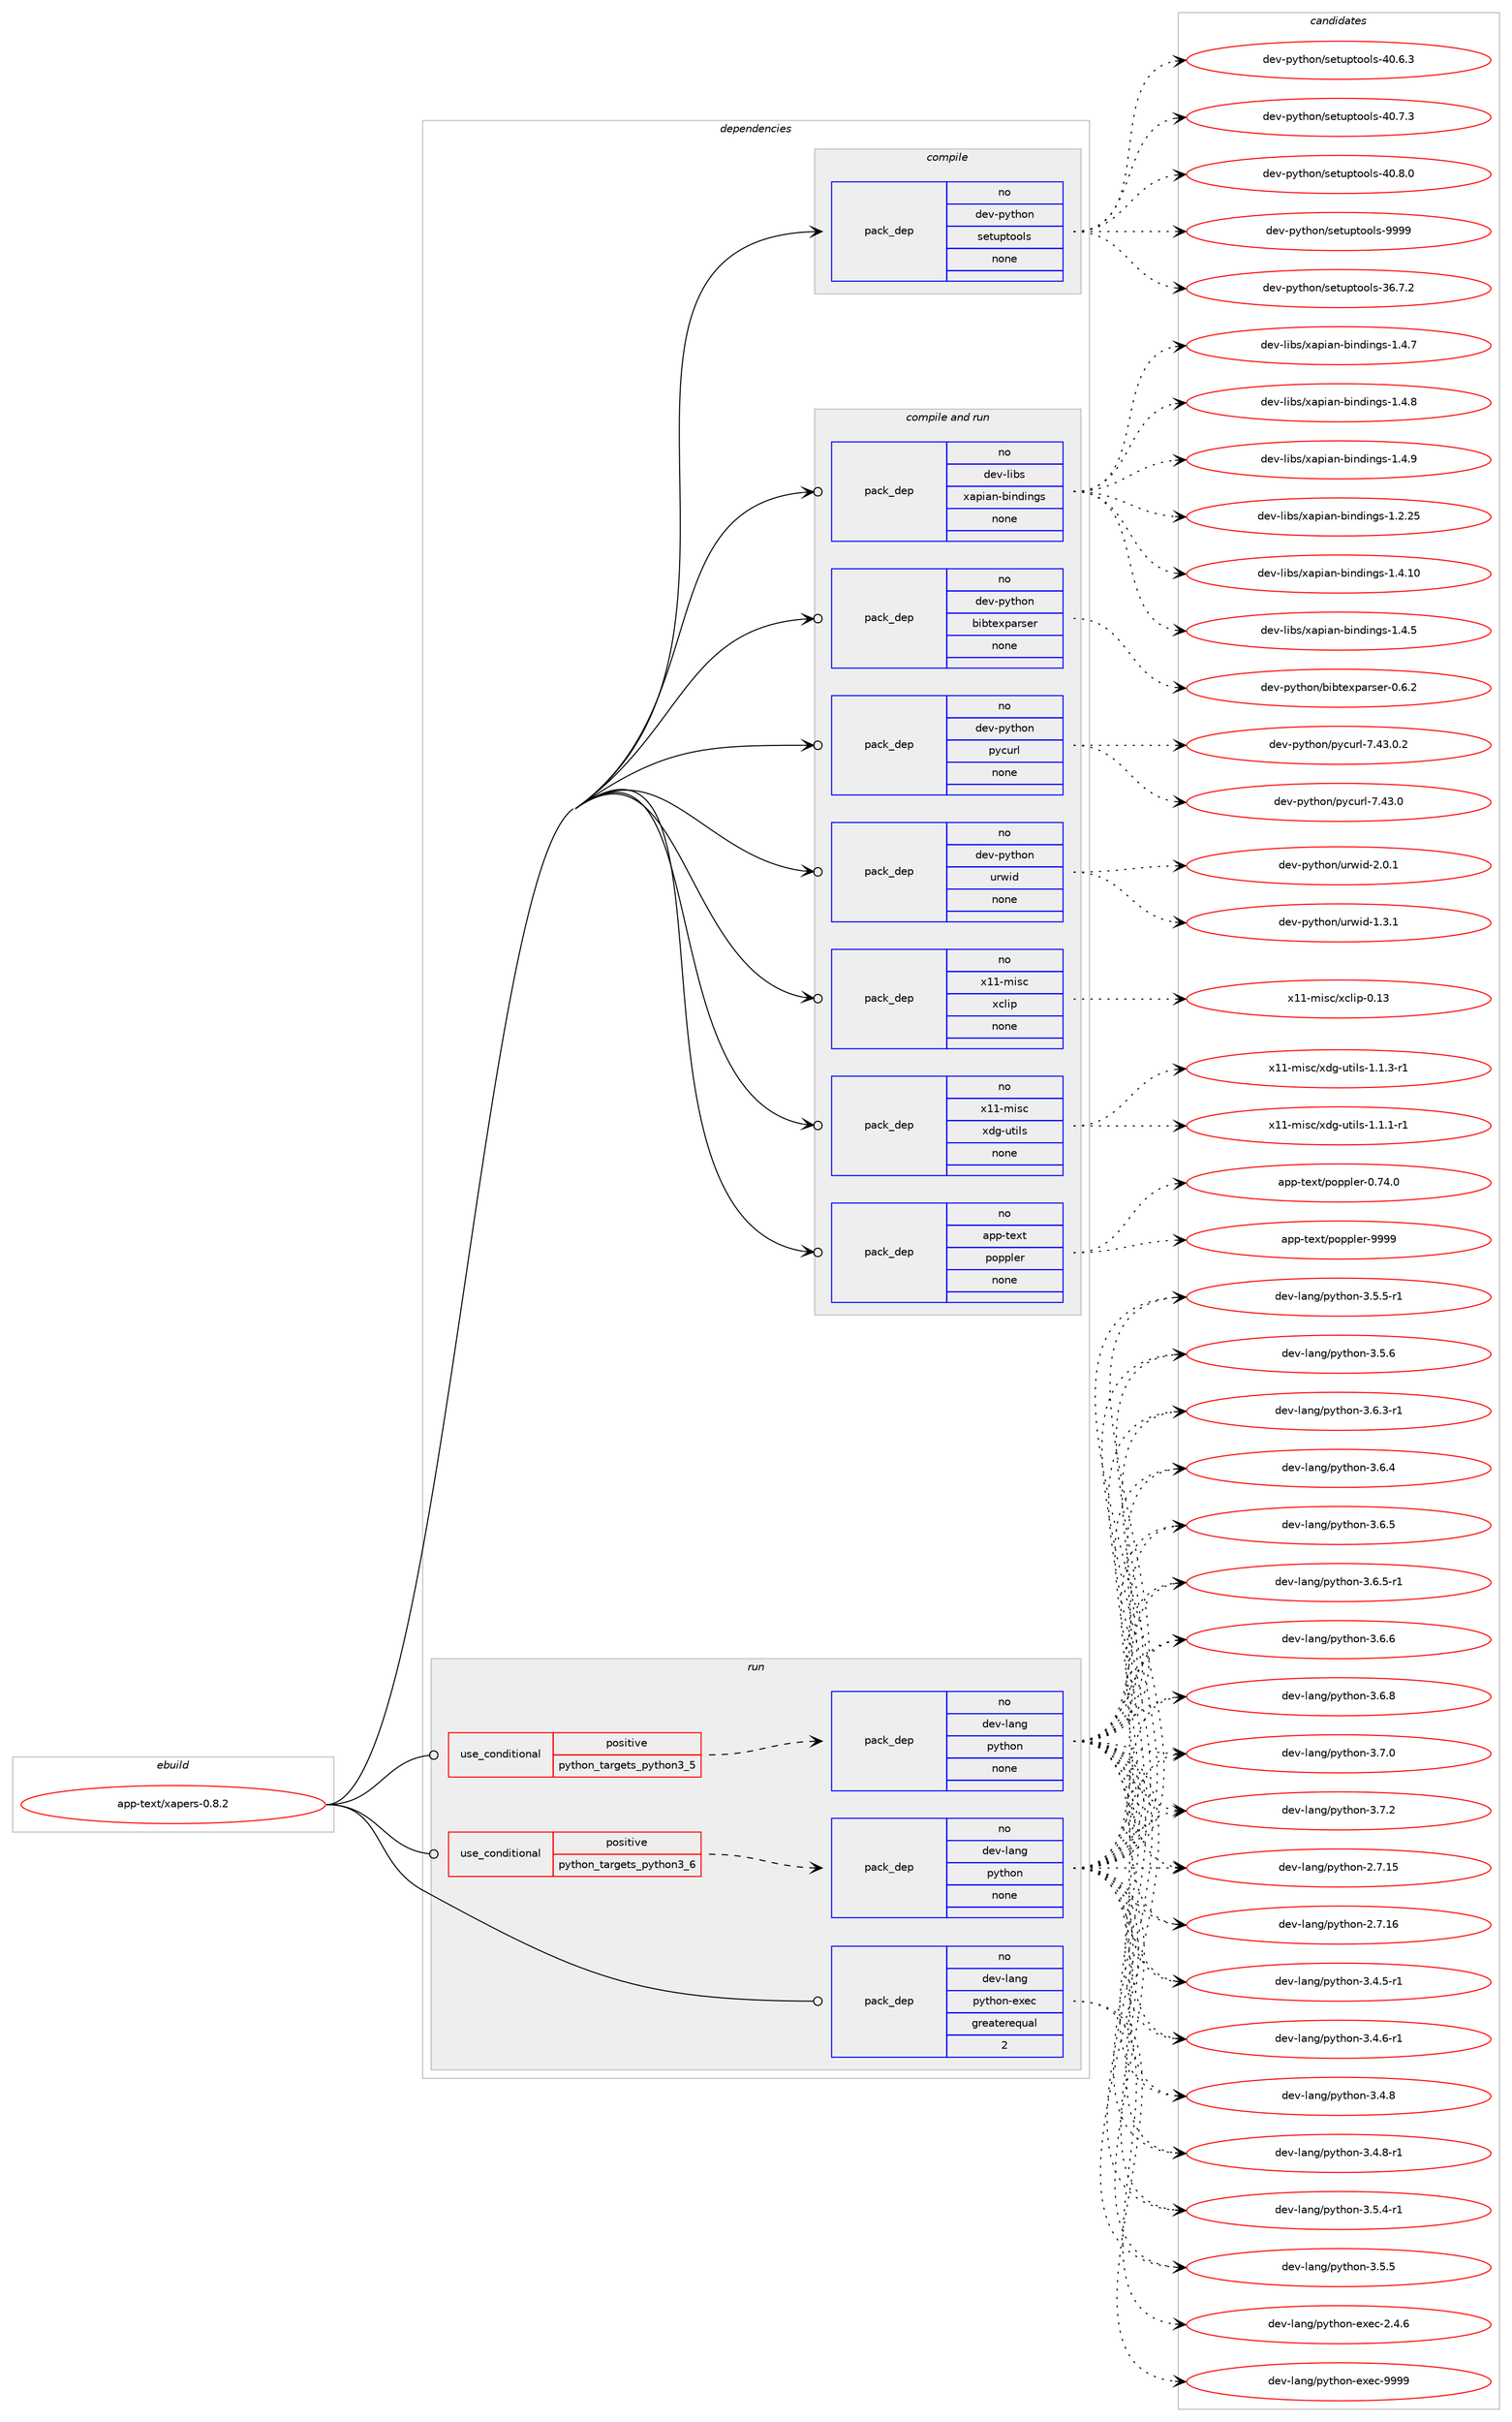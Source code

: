 digraph prolog {

# *************
# Graph options
# *************

newrank=true;
concentrate=true;
compound=true;
graph [rankdir=LR,fontname=Helvetica,fontsize=10,ranksep=1.5];#, ranksep=2.5, nodesep=0.2];
edge  [arrowhead=vee];
node  [fontname=Helvetica,fontsize=10];

# **********
# The ebuild
# **********

subgraph cluster_leftcol {
color=gray;
rank=same;
label=<<i>ebuild</i>>;
id [label="app-text/xapers-0.8.2", color=red, width=4, href="../app-text/xapers-0.8.2.svg"];
}

# ****************
# The dependencies
# ****************

subgraph cluster_midcol {
color=gray;
label=<<i>dependencies</i>>;
subgraph cluster_compile {
fillcolor="#eeeeee";
style=filled;
label=<<i>compile</i>>;
subgraph pack936484 {
dependency1313353 [label=<<TABLE BORDER="0" CELLBORDER="1" CELLSPACING="0" CELLPADDING="4" WIDTH="220"><TR><TD ROWSPAN="6" CELLPADDING="30">pack_dep</TD></TR><TR><TD WIDTH="110">no</TD></TR><TR><TD>dev-python</TD></TR><TR><TD>setuptools</TD></TR><TR><TD>none</TD></TR><TR><TD></TD></TR></TABLE>>, shape=none, color=blue];
}
id:e -> dependency1313353:w [weight=20,style="solid",arrowhead="vee"];
}
subgraph cluster_compileandrun {
fillcolor="#eeeeee";
style=filled;
label=<<i>compile and run</i>>;
subgraph pack936485 {
dependency1313354 [label=<<TABLE BORDER="0" CELLBORDER="1" CELLSPACING="0" CELLPADDING="4" WIDTH="220"><TR><TD ROWSPAN="6" CELLPADDING="30">pack_dep</TD></TR><TR><TD WIDTH="110">no</TD></TR><TR><TD>app-text</TD></TR><TR><TD>poppler</TD></TR><TR><TD>none</TD></TR><TR><TD></TD></TR></TABLE>>, shape=none, color=blue];
}
id:e -> dependency1313354:w [weight=20,style="solid",arrowhead="odotvee"];
subgraph pack936486 {
dependency1313355 [label=<<TABLE BORDER="0" CELLBORDER="1" CELLSPACING="0" CELLPADDING="4" WIDTH="220"><TR><TD ROWSPAN="6" CELLPADDING="30">pack_dep</TD></TR><TR><TD WIDTH="110">no</TD></TR><TR><TD>dev-libs</TD></TR><TR><TD>xapian-bindings</TD></TR><TR><TD>none</TD></TR><TR><TD></TD></TR></TABLE>>, shape=none, color=blue];
}
id:e -> dependency1313355:w [weight=20,style="solid",arrowhead="odotvee"];
subgraph pack936487 {
dependency1313356 [label=<<TABLE BORDER="0" CELLBORDER="1" CELLSPACING="0" CELLPADDING="4" WIDTH="220"><TR><TD ROWSPAN="6" CELLPADDING="30">pack_dep</TD></TR><TR><TD WIDTH="110">no</TD></TR><TR><TD>dev-python</TD></TR><TR><TD>bibtexparser</TD></TR><TR><TD>none</TD></TR><TR><TD></TD></TR></TABLE>>, shape=none, color=blue];
}
id:e -> dependency1313356:w [weight=20,style="solid",arrowhead="odotvee"];
subgraph pack936488 {
dependency1313357 [label=<<TABLE BORDER="0" CELLBORDER="1" CELLSPACING="0" CELLPADDING="4" WIDTH="220"><TR><TD ROWSPAN="6" CELLPADDING="30">pack_dep</TD></TR><TR><TD WIDTH="110">no</TD></TR><TR><TD>dev-python</TD></TR><TR><TD>pycurl</TD></TR><TR><TD>none</TD></TR><TR><TD></TD></TR></TABLE>>, shape=none, color=blue];
}
id:e -> dependency1313357:w [weight=20,style="solid",arrowhead="odotvee"];
subgraph pack936489 {
dependency1313358 [label=<<TABLE BORDER="0" CELLBORDER="1" CELLSPACING="0" CELLPADDING="4" WIDTH="220"><TR><TD ROWSPAN="6" CELLPADDING="30">pack_dep</TD></TR><TR><TD WIDTH="110">no</TD></TR><TR><TD>dev-python</TD></TR><TR><TD>urwid</TD></TR><TR><TD>none</TD></TR><TR><TD></TD></TR></TABLE>>, shape=none, color=blue];
}
id:e -> dependency1313358:w [weight=20,style="solid",arrowhead="odotvee"];
subgraph pack936490 {
dependency1313359 [label=<<TABLE BORDER="0" CELLBORDER="1" CELLSPACING="0" CELLPADDING="4" WIDTH="220"><TR><TD ROWSPAN="6" CELLPADDING="30">pack_dep</TD></TR><TR><TD WIDTH="110">no</TD></TR><TR><TD>x11-misc</TD></TR><TR><TD>xclip</TD></TR><TR><TD>none</TD></TR><TR><TD></TD></TR></TABLE>>, shape=none, color=blue];
}
id:e -> dependency1313359:w [weight=20,style="solid",arrowhead="odotvee"];
subgraph pack936491 {
dependency1313360 [label=<<TABLE BORDER="0" CELLBORDER="1" CELLSPACING="0" CELLPADDING="4" WIDTH="220"><TR><TD ROWSPAN="6" CELLPADDING="30">pack_dep</TD></TR><TR><TD WIDTH="110">no</TD></TR><TR><TD>x11-misc</TD></TR><TR><TD>xdg-utils</TD></TR><TR><TD>none</TD></TR><TR><TD></TD></TR></TABLE>>, shape=none, color=blue];
}
id:e -> dependency1313360:w [weight=20,style="solid",arrowhead="odotvee"];
}
subgraph cluster_run {
fillcolor="#eeeeee";
style=filled;
label=<<i>run</i>>;
subgraph cond356299 {
dependency1313361 [label=<<TABLE BORDER="0" CELLBORDER="1" CELLSPACING="0" CELLPADDING="4"><TR><TD ROWSPAN="3" CELLPADDING="10">use_conditional</TD></TR><TR><TD>positive</TD></TR><TR><TD>python_targets_python3_5</TD></TR></TABLE>>, shape=none, color=red];
subgraph pack936492 {
dependency1313362 [label=<<TABLE BORDER="0" CELLBORDER="1" CELLSPACING="0" CELLPADDING="4" WIDTH="220"><TR><TD ROWSPAN="6" CELLPADDING="30">pack_dep</TD></TR><TR><TD WIDTH="110">no</TD></TR><TR><TD>dev-lang</TD></TR><TR><TD>python</TD></TR><TR><TD>none</TD></TR><TR><TD></TD></TR></TABLE>>, shape=none, color=blue];
}
dependency1313361:e -> dependency1313362:w [weight=20,style="dashed",arrowhead="vee"];
}
id:e -> dependency1313361:w [weight=20,style="solid",arrowhead="odot"];
subgraph cond356300 {
dependency1313363 [label=<<TABLE BORDER="0" CELLBORDER="1" CELLSPACING="0" CELLPADDING="4"><TR><TD ROWSPAN="3" CELLPADDING="10">use_conditional</TD></TR><TR><TD>positive</TD></TR><TR><TD>python_targets_python3_6</TD></TR></TABLE>>, shape=none, color=red];
subgraph pack936493 {
dependency1313364 [label=<<TABLE BORDER="0" CELLBORDER="1" CELLSPACING="0" CELLPADDING="4" WIDTH="220"><TR><TD ROWSPAN="6" CELLPADDING="30">pack_dep</TD></TR><TR><TD WIDTH="110">no</TD></TR><TR><TD>dev-lang</TD></TR><TR><TD>python</TD></TR><TR><TD>none</TD></TR><TR><TD></TD></TR></TABLE>>, shape=none, color=blue];
}
dependency1313363:e -> dependency1313364:w [weight=20,style="dashed",arrowhead="vee"];
}
id:e -> dependency1313363:w [weight=20,style="solid",arrowhead="odot"];
subgraph pack936494 {
dependency1313365 [label=<<TABLE BORDER="0" CELLBORDER="1" CELLSPACING="0" CELLPADDING="4" WIDTH="220"><TR><TD ROWSPAN="6" CELLPADDING="30">pack_dep</TD></TR><TR><TD WIDTH="110">no</TD></TR><TR><TD>dev-lang</TD></TR><TR><TD>python-exec</TD></TR><TR><TD>greaterequal</TD></TR><TR><TD>2</TD></TR></TABLE>>, shape=none, color=blue];
}
id:e -> dependency1313365:w [weight=20,style="solid",arrowhead="odot"];
}
}

# **************
# The candidates
# **************

subgraph cluster_choices {
rank=same;
color=gray;
label=<<i>candidates</i>>;

subgraph choice936484 {
color=black;
nodesep=1;
choice100101118451121211161041111104711510111611711211611111110811545515446554650 [label="dev-python/setuptools-36.7.2", color=red, width=4,href="../dev-python/setuptools-36.7.2.svg"];
choice100101118451121211161041111104711510111611711211611111110811545524846544651 [label="dev-python/setuptools-40.6.3", color=red, width=4,href="../dev-python/setuptools-40.6.3.svg"];
choice100101118451121211161041111104711510111611711211611111110811545524846554651 [label="dev-python/setuptools-40.7.3", color=red, width=4,href="../dev-python/setuptools-40.7.3.svg"];
choice100101118451121211161041111104711510111611711211611111110811545524846564648 [label="dev-python/setuptools-40.8.0", color=red, width=4,href="../dev-python/setuptools-40.8.0.svg"];
choice10010111845112121116104111110471151011161171121161111111081154557575757 [label="dev-python/setuptools-9999", color=red, width=4,href="../dev-python/setuptools-9999.svg"];
dependency1313353:e -> choice100101118451121211161041111104711510111611711211611111110811545515446554650:w [style=dotted,weight="100"];
dependency1313353:e -> choice100101118451121211161041111104711510111611711211611111110811545524846544651:w [style=dotted,weight="100"];
dependency1313353:e -> choice100101118451121211161041111104711510111611711211611111110811545524846554651:w [style=dotted,weight="100"];
dependency1313353:e -> choice100101118451121211161041111104711510111611711211611111110811545524846564648:w [style=dotted,weight="100"];
dependency1313353:e -> choice10010111845112121116104111110471151011161171121161111111081154557575757:w [style=dotted,weight="100"];
}
subgraph choice936485 {
color=black;
nodesep=1;
choice97112112451161011201164711211111211210810111445484655524648 [label="app-text/poppler-0.74.0", color=red, width=4,href="../app-text/poppler-0.74.0.svg"];
choice9711211245116101120116471121111121121081011144557575757 [label="app-text/poppler-9999", color=red, width=4,href="../app-text/poppler-9999.svg"];
dependency1313354:e -> choice97112112451161011201164711211111211210810111445484655524648:w [style=dotted,weight="100"];
dependency1313354:e -> choice9711211245116101120116471121111121121081011144557575757:w [style=dotted,weight="100"];
}
subgraph choice936486 {
color=black;
nodesep=1;
choice1001011184510810598115471209711210597110459810511010010511010311545494650465053 [label="dev-libs/xapian-bindings-1.2.25", color=red, width=4,href="../dev-libs/xapian-bindings-1.2.25.svg"];
choice1001011184510810598115471209711210597110459810511010010511010311545494652464948 [label="dev-libs/xapian-bindings-1.4.10", color=red, width=4,href="../dev-libs/xapian-bindings-1.4.10.svg"];
choice10010111845108105981154712097112105971104598105110100105110103115454946524653 [label="dev-libs/xapian-bindings-1.4.5", color=red, width=4,href="../dev-libs/xapian-bindings-1.4.5.svg"];
choice10010111845108105981154712097112105971104598105110100105110103115454946524655 [label="dev-libs/xapian-bindings-1.4.7", color=red, width=4,href="../dev-libs/xapian-bindings-1.4.7.svg"];
choice10010111845108105981154712097112105971104598105110100105110103115454946524656 [label="dev-libs/xapian-bindings-1.4.8", color=red, width=4,href="../dev-libs/xapian-bindings-1.4.8.svg"];
choice10010111845108105981154712097112105971104598105110100105110103115454946524657 [label="dev-libs/xapian-bindings-1.4.9", color=red, width=4,href="../dev-libs/xapian-bindings-1.4.9.svg"];
dependency1313355:e -> choice1001011184510810598115471209711210597110459810511010010511010311545494650465053:w [style=dotted,weight="100"];
dependency1313355:e -> choice1001011184510810598115471209711210597110459810511010010511010311545494652464948:w [style=dotted,weight="100"];
dependency1313355:e -> choice10010111845108105981154712097112105971104598105110100105110103115454946524653:w [style=dotted,weight="100"];
dependency1313355:e -> choice10010111845108105981154712097112105971104598105110100105110103115454946524655:w [style=dotted,weight="100"];
dependency1313355:e -> choice10010111845108105981154712097112105971104598105110100105110103115454946524656:w [style=dotted,weight="100"];
dependency1313355:e -> choice10010111845108105981154712097112105971104598105110100105110103115454946524657:w [style=dotted,weight="100"];
}
subgraph choice936487 {
color=black;
nodesep=1;
choice1001011184511212111610411111047981059811610112011297114115101114454846544650 [label="dev-python/bibtexparser-0.6.2", color=red, width=4,href="../dev-python/bibtexparser-0.6.2.svg"];
dependency1313356:e -> choice1001011184511212111610411111047981059811610112011297114115101114454846544650:w [style=dotted,weight="100"];
}
subgraph choice936488 {
color=black;
nodesep=1;
choice10010111845112121116104111110471121219911711410845554652514648 [label="dev-python/pycurl-7.43.0", color=red, width=4,href="../dev-python/pycurl-7.43.0.svg"];
choice100101118451121211161041111104711212199117114108455546525146484650 [label="dev-python/pycurl-7.43.0.2", color=red, width=4,href="../dev-python/pycurl-7.43.0.2.svg"];
dependency1313357:e -> choice10010111845112121116104111110471121219911711410845554652514648:w [style=dotted,weight="100"];
dependency1313357:e -> choice100101118451121211161041111104711212199117114108455546525146484650:w [style=dotted,weight="100"];
}
subgraph choice936489 {
color=black;
nodesep=1;
choice1001011184511212111610411111047117114119105100454946514649 [label="dev-python/urwid-1.3.1", color=red, width=4,href="../dev-python/urwid-1.3.1.svg"];
choice1001011184511212111610411111047117114119105100455046484649 [label="dev-python/urwid-2.0.1", color=red, width=4,href="../dev-python/urwid-2.0.1.svg"];
dependency1313358:e -> choice1001011184511212111610411111047117114119105100454946514649:w [style=dotted,weight="100"];
dependency1313358:e -> choice1001011184511212111610411111047117114119105100455046484649:w [style=dotted,weight="100"];
}
subgraph choice936490 {
color=black;
nodesep=1;
choice1204949451091051159947120991081051124548464951 [label="x11-misc/xclip-0.13", color=red, width=4,href="../x11-misc/xclip-0.13.svg"];
dependency1313359:e -> choice1204949451091051159947120991081051124548464951:w [style=dotted,weight="100"];
}
subgraph choice936491 {
color=black;
nodesep=1;
choice1204949451091051159947120100103451171161051081154549464946494511449 [label="x11-misc/xdg-utils-1.1.1-r1", color=red, width=4,href="../x11-misc/xdg-utils-1.1.1-r1.svg"];
choice1204949451091051159947120100103451171161051081154549464946514511449 [label="x11-misc/xdg-utils-1.1.3-r1", color=red, width=4,href="../x11-misc/xdg-utils-1.1.3-r1.svg"];
dependency1313360:e -> choice1204949451091051159947120100103451171161051081154549464946494511449:w [style=dotted,weight="100"];
dependency1313360:e -> choice1204949451091051159947120100103451171161051081154549464946514511449:w [style=dotted,weight="100"];
}
subgraph choice936492 {
color=black;
nodesep=1;
choice10010111845108971101034711212111610411111045504655464953 [label="dev-lang/python-2.7.15", color=red, width=4,href="../dev-lang/python-2.7.15.svg"];
choice10010111845108971101034711212111610411111045504655464954 [label="dev-lang/python-2.7.16", color=red, width=4,href="../dev-lang/python-2.7.16.svg"];
choice1001011184510897110103471121211161041111104551465246534511449 [label="dev-lang/python-3.4.5-r1", color=red, width=4,href="../dev-lang/python-3.4.5-r1.svg"];
choice1001011184510897110103471121211161041111104551465246544511449 [label="dev-lang/python-3.4.6-r1", color=red, width=4,href="../dev-lang/python-3.4.6-r1.svg"];
choice100101118451089711010347112121116104111110455146524656 [label="dev-lang/python-3.4.8", color=red, width=4,href="../dev-lang/python-3.4.8.svg"];
choice1001011184510897110103471121211161041111104551465246564511449 [label="dev-lang/python-3.4.8-r1", color=red, width=4,href="../dev-lang/python-3.4.8-r1.svg"];
choice1001011184510897110103471121211161041111104551465346524511449 [label="dev-lang/python-3.5.4-r1", color=red, width=4,href="../dev-lang/python-3.5.4-r1.svg"];
choice100101118451089711010347112121116104111110455146534653 [label="dev-lang/python-3.5.5", color=red, width=4,href="../dev-lang/python-3.5.5.svg"];
choice1001011184510897110103471121211161041111104551465346534511449 [label="dev-lang/python-3.5.5-r1", color=red, width=4,href="../dev-lang/python-3.5.5-r1.svg"];
choice100101118451089711010347112121116104111110455146534654 [label="dev-lang/python-3.5.6", color=red, width=4,href="../dev-lang/python-3.5.6.svg"];
choice1001011184510897110103471121211161041111104551465446514511449 [label="dev-lang/python-3.6.3-r1", color=red, width=4,href="../dev-lang/python-3.6.3-r1.svg"];
choice100101118451089711010347112121116104111110455146544652 [label="dev-lang/python-3.6.4", color=red, width=4,href="../dev-lang/python-3.6.4.svg"];
choice100101118451089711010347112121116104111110455146544653 [label="dev-lang/python-3.6.5", color=red, width=4,href="../dev-lang/python-3.6.5.svg"];
choice1001011184510897110103471121211161041111104551465446534511449 [label="dev-lang/python-3.6.5-r1", color=red, width=4,href="../dev-lang/python-3.6.5-r1.svg"];
choice100101118451089711010347112121116104111110455146544654 [label="dev-lang/python-3.6.6", color=red, width=4,href="../dev-lang/python-3.6.6.svg"];
choice100101118451089711010347112121116104111110455146544656 [label="dev-lang/python-3.6.8", color=red, width=4,href="../dev-lang/python-3.6.8.svg"];
choice100101118451089711010347112121116104111110455146554648 [label="dev-lang/python-3.7.0", color=red, width=4,href="../dev-lang/python-3.7.0.svg"];
choice100101118451089711010347112121116104111110455146554650 [label="dev-lang/python-3.7.2", color=red, width=4,href="../dev-lang/python-3.7.2.svg"];
dependency1313362:e -> choice10010111845108971101034711212111610411111045504655464953:w [style=dotted,weight="100"];
dependency1313362:e -> choice10010111845108971101034711212111610411111045504655464954:w [style=dotted,weight="100"];
dependency1313362:e -> choice1001011184510897110103471121211161041111104551465246534511449:w [style=dotted,weight="100"];
dependency1313362:e -> choice1001011184510897110103471121211161041111104551465246544511449:w [style=dotted,weight="100"];
dependency1313362:e -> choice100101118451089711010347112121116104111110455146524656:w [style=dotted,weight="100"];
dependency1313362:e -> choice1001011184510897110103471121211161041111104551465246564511449:w [style=dotted,weight="100"];
dependency1313362:e -> choice1001011184510897110103471121211161041111104551465346524511449:w [style=dotted,weight="100"];
dependency1313362:e -> choice100101118451089711010347112121116104111110455146534653:w [style=dotted,weight="100"];
dependency1313362:e -> choice1001011184510897110103471121211161041111104551465346534511449:w [style=dotted,weight="100"];
dependency1313362:e -> choice100101118451089711010347112121116104111110455146534654:w [style=dotted,weight="100"];
dependency1313362:e -> choice1001011184510897110103471121211161041111104551465446514511449:w [style=dotted,weight="100"];
dependency1313362:e -> choice100101118451089711010347112121116104111110455146544652:w [style=dotted,weight="100"];
dependency1313362:e -> choice100101118451089711010347112121116104111110455146544653:w [style=dotted,weight="100"];
dependency1313362:e -> choice1001011184510897110103471121211161041111104551465446534511449:w [style=dotted,weight="100"];
dependency1313362:e -> choice100101118451089711010347112121116104111110455146544654:w [style=dotted,weight="100"];
dependency1313362:e -> choice100101118451089711010347112121116104111110455146544656:w [style=dotted,weight="100"];
dependency1313362:e -> choice100101118451089711010347112121116104111110455146554648:w [style=dotted,weight="100"];
dependency1313362:e -> choice100101118451089711010347112121116104111110455146554650:w [style=dotted,weight="100"];
}
subgraph choice936493 {
color=black;
nodesep=1;
choice10010111845108971101034711212111610411111045504655464953 [label="dev-lang/python-2.7.15", color=red, width=4,href="../dev-lang/python-2.7.15.svg"];
choice10010111845108971101034711212111610411111045504655464954 [label="dev-lang/python-2.7.16", color=red, width=4,href="../dev-lang/python-2.7.16.svg"];
choice1001011184510897110103471121211161041111104551465246534511449 [label="dev-lang/python-3.4.5-r1", color=red, width=4,href="../dev-lang/python-3.4.5-r1.svg"];
choice1001011184510897110103471121211161041111104551465246544511449 [label="dev-lang/python-3.4.6-r1", color=red, width=4,href="../dev-lang/python-3.4.6-r1.svg"];
choice100101118451089711010347112121116104111110455146524656 [label="dev-lang/python-3.4.8", color=red, width=4,href="../dev-lang/python-3.4.8.svg"];
choice1001011184510897110103471121211161041111104551465246564511449 [label="dev-lang/python-3.4.8-r1", color=red, width=4,href="../dev-lang/python-3.4.8-r1.svg"];
choice1001011184510897110103471121211161041111104551465346524511449 [label="dev-lang/python-3.5.4-r1", color=red, width=4,href="../dev-lang/python-3.5.4-r1.svg"];
choice100101118451089711010347112121116104111110455146534653 [label="dev-lang/python-3.5.5", color=red, width=4,href="../dev-lang/python-3.5.5.svg"];
choice1001011184510897110103471121211161041111104551465346534511449 [label="dev-lang/python-3.5.5-r1", color=red, width=4,href="../dev-lang/python-3.5.5-r1.svg"];
choice100101118451089711010347112121116104111110455146534654 [label="dev-lang/python-3.5.6", color=red, width=4,href="../dev-lang/python-3.5.6.svg"];
choice1001011184510897110103471121211161041111104551465446514511449 [label="dev-lang/python-3.6.3-r1", color=red, width=4,href="../dev-lang/python-3.6.3-r1.svg"];
choice100101118451089711010347112121116104111110455146544652 [label="dev-lang/python-3.6.4", color=red, width=4,href="../dev-lang/python-3.6.4.svg"];
choice100101118451089711010347112121116104111110455146544653 [label="dev-lang/python-3.6.5", color=red, width=4,href="../dev-lang/python-3.6.5.svg"];
choice1001011184510897110103471121211161041111104551465446534511449 [label="dev-lang/python-3.6.5-r1", color=red, width=4,href="../dev-lang/python-3.6.5-r1.svg"];
choice100101118451089711010347112121116104111110455146544654 [label="dev-lang/python-3.6.6", color=red, width=4,href="../dev-lang/python-3.6.6.svg"];
choice100101118451089711010347112121116104111110455146544656 [label="dev-lang/python-3.6.8", color=red, width=4,href="../dev-lang/python-3.6.8.svg"];
choice100101118451089711010347112121116104111110455146554648 [label="dev-lang/python-3.7.0", color=red, width=4,href="../dev-lang/python-3.7.0.svg"];
choice100101118451089711010347112121116104111110455146554650 [label="dev-lang/python-3.7.2", color=red, width=4,href="../dev-lang/python-3.7.2.svg"];
dependency1313364:e -> choice10010111845108971101034711212111610411111045504655464953:w [style=dotted,weight="100"];
dependency1313364:e -> choice10010111845108971101034711212111610411111045504655464954:w [style=dotted,weight="100"];
dependency1313364:e -> choice1001011184510897110103471121211161041111104551465246534511449:w [style=dotted,weight="100"];
dependency1313364:e -> choice1001011184510897110103471121211161041111104551465246544511449:w [style=dotted,weight="100"];
dependency1313364:e -> choice100101118451089711010347112121116104111110455146524656:w [style=dotted,weight="100"];
dependency1313364:e -> choice1001011184510897110103471121211161041111104551465246564511449:w [style=dotted,weight="100"];
dependency1313364:e -> choice1001011184510897110103471121211161041111104551465346524511449:w [style=dotted,weight="100"];
dependency1313364:e -> choice100101118451089711010347112121116104111110455146534653:w [style=dotted,weight="100"];
dependency1313364:e -> choice1001011184510897110103471121211161041111104551465346534511449:w [style=dotted,weight="100"];
dependency1313364:e -> choice100101118451089711010347112121116104111110455146534654:w [style=dotted,weight="100"];
dependency1313364:e -> choice1001011184510897110103471121211161041111104551465446514511449:w [style=dotted,weight="100"];
dependency1313364:e -> choice100101118451089711010347112121116104111110455146544652:w [style=dotted,weight="100"];
dependency1313364:e -> choice100101118451089711010347112121116104111110455146544653:w [style=dotted,weight="100"];
dependency1313364:e -> choice1001011184510897110103471121211161041111104551465446534511449:w [style=dotted,weight="100"];
dependency1313364:e -> choice100101118451089711010347112121116104111110455146544654:w [style=dotted,weight="100"];
dependency1313364:e -> choice100101118451089711010347112121116104111110455146544656:w [style=dotted,weight="100"];
dependency1313364:e -> choice100101118451089711010347112121116104111110455146554648:w [style=dotted,weight="100"];
dependency1313364:e -> choice100101118451089711010347112121116104111110455146554650:w [style=dotted,weight="100"];
}
subgraph choice936494 {
color=black;
nodesep=1;
choice1001011184510897110103471121211161041111104510112010199455046524654 [label="dev-lang/python-exec-2.4.6", color=red, width=4,href="../dev-lang/python-exec-2.4.6.svg"];
choice10010111845108971101034711212111610411111045101120101994557575757 [label="dev-lang/python-exec-9999", color=red, width=4,href="../dev-lang/python-exec-9999.svg"];
dependency1313365:e -> choice1001011184510897110103471121211161041111104510112010199455046524654:w [style=dotted,weight="100"];
dependency1313365:e -> choice10010111845108971101034711212111610411111045101120101994557575757:w [style=dotted,weight="100"];
}
}

}
